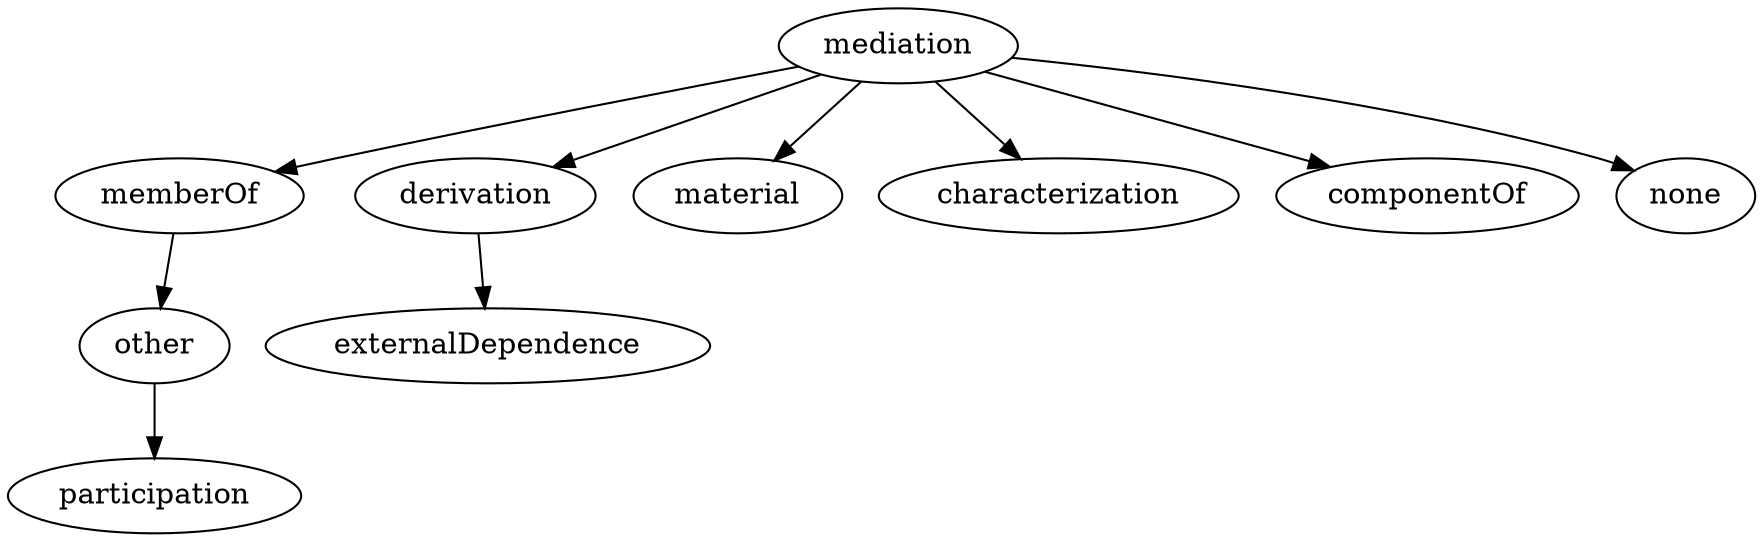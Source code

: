 strict digraph  {
mediation;
memberOf;
derivation;
material;
characterization;
componentOf;
none;
other;
externalDependence;
participation;
mediation -> memberOf;
mediation -> derivation;
mediation -> material;
mediation -> characterization;
mediation -> componentOf;
mediation -> none;
memberOf -> other;
derivation -> externalDependence;
other -> participation;
}
